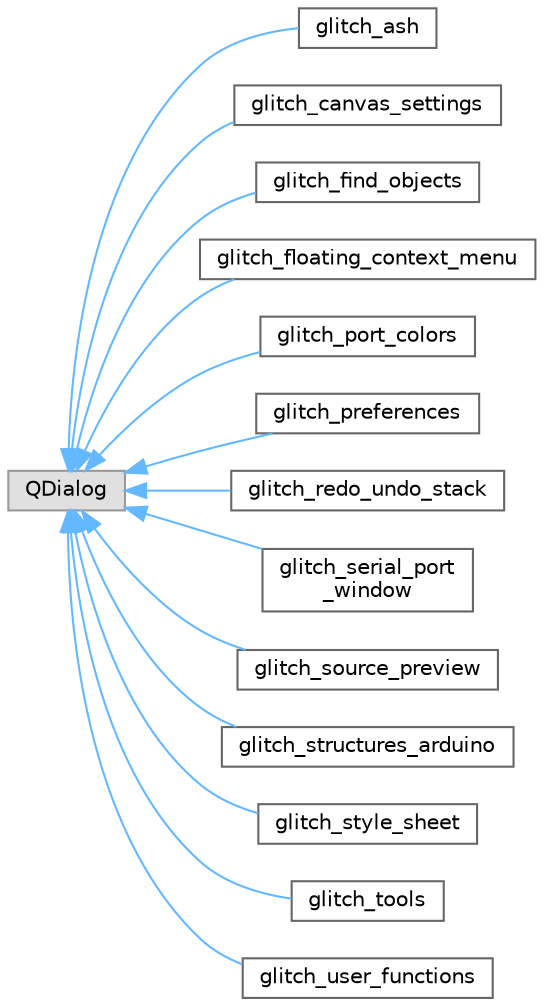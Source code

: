 digraph "Graphical Class Hierarchy"
{
 // LATEX_PDF_SIZE
  bgcolor="transparent";
  edge [fontname=Helvetica,fontsize=10,labelfontname=Helvetica,labelfontsize=10];
  node [fontname=Helvetica,fontsize=10,shape=box,height=0.2,width=0.4];
  rankdir="LR";
  Node0 [id="Node000000",label="QDialog",height=0.2,width=0.4,color="grey60", fillcolor="#E0E0E0", style="filled",tooltip=" "];
  Node0 -> Node1 [id="edge1_Node000000_Node000001",dir="back",color="steelblue1",style="solid",tooltip=" "];
  Node1 [id="Node000001",label="glitch_ash",height=0.2,width=0.4,color="grey40", fillcolor="white", style="filled",URL="$classglitch__ash.html",tooltip=" "];
  Node0 -> Node2 [id="edge2_Node000000_Node000002",dir="back",color="steelblue1",style="solid",tooltip=" "];
  Node2 [id="Node000002",label="glitch_canvas_settings",height=0.2,width=0.4,color="grey40", fillcolor="white", style="filled",URL="$classglitch__canvas__settings.html",tooltip=" "];
  Node0 -> Node3 [id="edge3_Node000000_Node000003",dir="back",color="steelblue1",style="solid",tooltip=" "];
  Node3 [id="Node000003",label="glitch_find_objects",height=0.2,width=0.4,color="grey40", fillcolor="white", style="filled",URL="$classglitch__find__objects.html",tooltip=" "];
  Node0 -> Node4 [id="edge4_Node000000_Node000004",dir="back",color="steelblue1",style="solid",tooltip=" "];
  Node4 [id="Node000004",label="glitch_floating_context_menu",height=0.2,width=0.4,color="grey40", fillcolor="white", style="filled",URL="$classglitch__floating__context__menu.html",tooltip=" "];
  Node0 -> Node5 [id="edge5_Node000000_Node000005",dir="back",color="steelblue1",style="solid",tooltip=" "];
  Node5 [id="Node000005",label="glitch_port_colors",height=0.2,width=0.4,color="grey40", fillcolor="white", style="filled",URL="$classglitch__port__colors.html",tooltip=" "];
  Node0 -> Node6 [id="edge6_Node000000_Node000006",dir="back",color="steelblue1",style="solid",tooltip=" "];
  Node6 [id="Node000006",label="glitch_preferences",height=0.2,width=0.4,color="grey40", fillcolor="white", style="filled",URL="$classglitch__preferences.html",tooltip=" "];
  Node0 -> Node7 [id="edge7_Node000000_Node000007",dir="back",color="steelblue1",style="solid",tooltip=" "];
  Node7 [id="Node000007",label="glitch_redo_undo_stack",height=0.2,width=0.4,color="grey40", fillcolor="white", style="filled",URL="$classglitch__redo__undo__stack.html",tooltip=" "];
  Node0 -> Node8 [id="edge8_Node000000_Node000008",dir="back",color="steelblue1",style="solid",tooltip=" "];
  Node8 [id="Node000008",label="glitch_serial_port\l_window",height=0.2,width=0.4,color="grey40", fillcolor="white", style="filled",URL="$classglitch__serial__port__window.html",tooltip=" "];
  Node0 -> Node9 [id="edge9_Node000000_Node000009",dir="back",color="steelblue1",style="solid",tooltip=" "];
  Node9 [id="Node000009",label="glitch_source_preview",height=0.2,width=0.4,color="grey40", fillcolor="white", style="filled",URL="$classglitch__source__preview.html",tooltip=" "];
  Node0 -> Node10 [id="edge10_Node000000_Node000010",dir="back",color="steelblue1",style="solid",tooltip=" "];
  Node10 [id="Node000010",label="glitch_structures_arduino",height=0.2,width=0.4,color="grey40", fillcolor="white", style="filled",URL="$classglitch__structures__arduino.html",tooltip=" "];
  Node0 -> Node11 [id="edge11_Node000000_Node000011",dir="back",color="steelblue1",style="solid",tooltip=" "];
  Node11 [id="Node000011",label="glitch_style_sheet",height=0.2,width=0.4,color="grey40", fillcolor="white", style="filled",URL="$classglitch__style__sheet.html",tooltip=" "];
  Node0 -> Node12 [id="edge12_Node000000_Node000012",dir="back",color="steelblue1",style="solid",tooltip=" "];
  Node12 [id="Node000012",label="glitch_tools",height=0.2,width=0.4,color="grey40", fillcolor="white", style="filled",URL="$classglitch__tools.html",tooltip=" "];
  Node0 -> Node13 [id="edge13_Node000000_Node000013",dir="back",color="steelblue1",style="solid",tooltip=" "];
  Node13 [id="Node000013",label="glitch_user_functions",height=0.2,width=0.4,color="grey40", fillcolor="white", style="filled",URL="$classglitch__user__functions.html",tooltip=" "];
}
